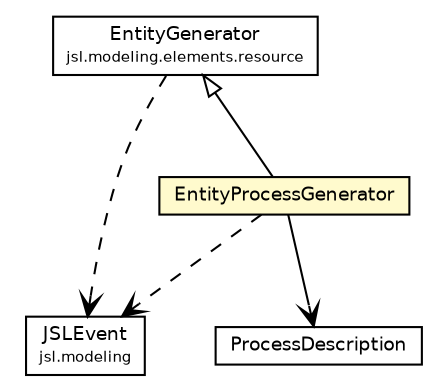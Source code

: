 #!/usr/local/bin/dot
#
# Class diagram 
# Generated by UMLGraph version 5.4 (http://www.umlgraph.org/)
#

digraph G {
	edge [fontname="Helvetica",fontsize=10,labelfontname="Helvetica",labelfontsize=10];
	node [fontname="Helvetica",fontsize=10,shape=plaintext];
	nodesep=0.25;
	ranksep=0.5;
	// jsl.modeling.JSLEvent
	c74177 [label=<<table title="jsl.modeling.JSLEvent" border="0" cellborder="1" cellspacing="0" cellpadding="2" port="p" href="../../../JSLEvent.html">
		<tr><td><table border="0" cellspacing="0" cellpadding="1">
<tr><td align="center" balign="center"> JSLEvent </td></tr>
<tr><td align="center" balign="center"><font point-size="7.0"> jsl.modeling </font></td></tr>
		</table></td></tr>
		</table>>, URL="../../../JSLEvent.html", fontname="Helvetica", fontcolor="black", fontsize=9.0];
	// jsl.modeling.elements.processview.description.ProcessDescription
	c74226 [label=<<table title="jsl.modeling.elements.processview.description.ProcessDescription" border="0" cellborder="1" cellspacing="0" cellpadding="2" port="p" href="./ProcessDescription.html">
		<tr><td><table border="0" cellspacing="0" cellpadding="1">
<tr><td align="center" balign="center"> ProcessDescription </td></tr>
		</table></td></tr>
		</table>>, URL="./ProcessDescription.html", fontname="Helvetica", fontcolor="black", fontsize=9.0];
	// jsl.modeling.elements.processview.description.EntityProcessGenerator
	c74232 [label=<<table title="jsl.modeling.elements.processview.description.EntityProcessGenerator" border="0" cellborder="1" cellspacing="0" cellpadding="2" port="p" bgcolor="lemonChiffon" href="./EntityProcessGenerator.html">
		<tr><td><table border="0" cellspacing="0" cellpadding="1">
<tr><td align="center" balign="center"> EntityProcessGenerator </td></tr>
		</table></td></tr>
		</table>>, URL="./EntityProcessGenerator.html", fontname="Helvetica", fontcolor="black", fontsize=9.0];
	// jsl.modeling.elements.resource.EntityGenerator
	c74311 [label=<<table title="jsl.modeling.elements.resource.EntityGenerator" border="0" cellborder="1" cellspacing="0" cellpadding="2" port="p" href="../../resource/EntityGenerator.html">
		<tr><td><table border="0" cellspacing="0" cellpadding="1">
<tr><td align="center" balign="center"> EntityGenerator </td></tr>
<tr><td align="center" balign="center"><font point-size="7.0"> jsl.modeling.elements.resource </font></td></tr>
		</table></td></tr>
		</table>>, URL="../../resource/EntityGenerator.html", fontname="Helvetica", fontcolor="black", fontsize=9.0];
	//jsl.modeling.elements.processview.description.EntityProcessGenerator extends jsl.modeling.elements.resource.EntityGenerator
	c74311:p -> c74232:p [dir=back,arrowtail=empty];
	// jsl.modeling.elements.processview.description.EntityProcessGenerator NAVASSOC jsl.modeling.elements.processview.description.ProcessDescription
	c74232:p -> c74226:p [taillabel="", label="", headlabel="", fontname="Helvetica", fontcolor="black", fontsize=10.0, color="black", arrowhead=open];
	// jsl.modeling.elements.processview.description.EntityProcessGenerator DEPEND jsl.modeling.JSLEvent
	c74232:p -> c74177:p [taillabel="", label="", headlabel="", fontname="Helvetica", fontcolor="black", fontsize=10.0, color="black", arrowhead=open, style=dashed];
	// jsl.modeling.elements.resource.EntityGenerator DEPEND jsl.modeling.JSLEvent
	c74311:p -> c74177:p [taillabel="", label="", headlabel="", fontname="Helvetica", fontcolor="black", fontsize=10.0, color="black", arrowhead=open, style=dashed];
}

